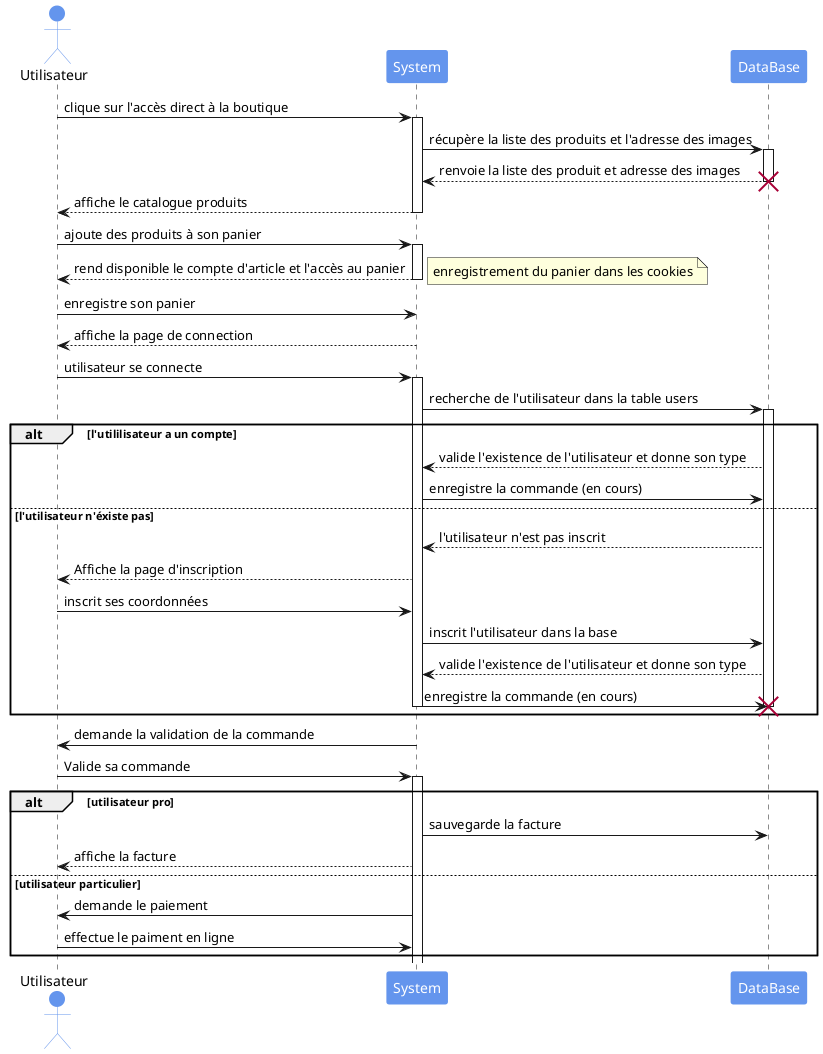 @startuml sequence
skinparam backgroundcolor transparent
skinparam participant {
  BackgroundColor cornflowerblue
  bordercolor cornflowerblue
  fontColor white
}
skinparam actor {
  BackgroundColor cornflowerblue
  bordercolor cornflowerblue
}
actor Utilisateur as U
Participant System as S
Participant DataBase as D
U->S : clique sur l'accès direct à la boutique
activate S
S->D : récupère la liste des produits et l'adresse des images
activate D
D-->S : renvoie la liste des produit et adresse des images
destroy D
S-->U : affiche le catalogue produits
deactivate S
U->S : ajoute des produits à son panier
activate S
S-->U : rend disponible le compte d'article et l'accès au panier
note right : enregistrement du panier dans les cookies

deactivate S
U->S : enregistre son panier
S-->U : affiche la page de connection
U->S : utilisateur se connecte
activate S
S->D : recherche de l'utilisateur dans la table users
activate D
alt l'utililisateur a un compte
D-->S : valide l'existence de l'utilisateur et donne son type
S->D : enregistre la commande (en cours)
else l'utilisateur n'éxiste pas
D-->S :l'utilisateur n'est pas inscrit
S-->U : Affiche la page d'inscription
U->S : inscrit ses coordonnées
S->D : inscrit l'utilisateur dans la base
D-->S : valide l'existence de l'utilisateur et donne son type
S->D : enregistre la commande (en cours)
destroy D
deactivate S
end
S->U : demande la validation de la commande
U->S : Valide sa commande
activate S

alt utilisateur pro
S->D : sauvegarde la facture
S-->U : affiche la facture
else utilisateur particulier
S->U : demande le paiement 
U->S : effectue le paiment en ligne
end



@enduml